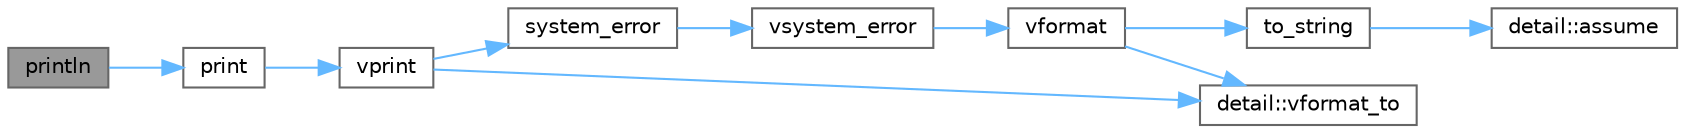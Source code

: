 digraph "println"
{
 // LATEX_PDF_SIZE
  bgcolor="transparent";
  edge [fontname=Helvetica,fontsize=10,labelfontname=Helvetica,labelfontsize=10];
  node [fontname=Helvetica,fontsize=10,shape=box,height=0.2,width=0.4];
  rankdir="LR";
  Node1 [id="Node000001",label="println",height=0.2,width=0.4,color="gray40", fillcolor="grey60", style="filled", fontcolor="black",tooltip=" "];
  Node1 -> Node2 [id="edge1_Node000001_Node000002",color="steelblue1",style="solid",tooltip=" "];
  Node2 [id="Node000002",label="print",height=0.2,width=0.4,color="grey40", fillcolor="white", style="filled",URL="$bundled_2xchar_8h.html#aca7a32e4363230ba92ebd2e429b1e1b6",tooltip=" "];
  Node2 -> Node3 [id="edge2_Node000002_Node000003",color="steelblue1",style="solid",tooltip=" "];
  Node3 [id="Node000003",label="vprint",height=0.2,width=0.4,color="grey40", fillcolor="white", style="filled",URL="$bundled_2xchar_8h.html#ad59e14d924bf2fe1d17939ad9d8b8d4a",tooltip=" "];
  Node3 -> Node4 [id="edge3_Node000003_Node000004",color="steelblue1",style="solid",tooltip=" "];
  Node4 [id="Node000004",label="system_error",height=0.2,width=0.4,color="grey40", fillcolor="white", style="filled",URL="$format_8h.html#a0558467fc6b6aa30ea74d60aafdf7821",tooltip="Constructs std::system_error with a message formatted with fmt::format(fmt, args....."];
  Node4 -> Node5 [id="edge4_Node000004_Node000005",color="steelblue1",style="solid",tooltip=" "];
  Node5 [id="Node000005",label="vsystem_error",height=0.2,width=0.4,color="grey40", fillcolor="white", style="filled",URL="$format-inl_8h.html#ab41bf8cae80639f211595a96bc63c343",tooltip=" "];
  Node5 -> Node6 [id="edge5_Node000005_Node000006",color="steelblue1",style="solid",tooltip=" "];
  Node6 [id="Node000006",label="vformat",height=0.2,width=0.4,color="grey40", fillcolor="white", style="filled",URL="$format-inl_8h.html#a7d363bad28ecb7c5fda462edcafa09cb",tooltip=" "];
  Node6 -> Node7 [id="edge6_Node000006_Node000007",color="steelblue1",style="solid",tooltip=" "];
  Node7 [id="Node000007",label="to_string",height=0.2,width=0.4,color="grey40", fillcolor="white", style="filled",URL="$format_8h.html#a5aca7e9d14d858d6f3fdc063d66840f8",tooltip=" "];
  Node7 -> Node8 [id="edge7_Node000007_Node000008",color="steelblue1",style="solid",tooltip=" "];
  Node8 [id="Node000008",label="detail::assume",height=0.2,width=0.4,color="grey40", fillcolor="white", style="filled",URL="$namespacedetail.html#a4764b71cf65a70ea34e4df3b5adb439a",tooltip=" "];
  Node6 -> Node9 [id="edge8_Node000006_Node000009",color="steelblue1",style="solid",tooltip=" "];
  Node9 [id="Node000009",label="detail::vformat_to",height=0.2,width=0.4,color="grey40", fillcolor="white", style="filled",URL="$namespacedetail.html#afbab7f3a0e8289c5b9fc6bd8dea5d3b4",tooltip=" "];
  Node3 -> Node9 [id="edge9_Node000003_Node000009",color="steelblue1",style="solid",tooltip=" "];
}

